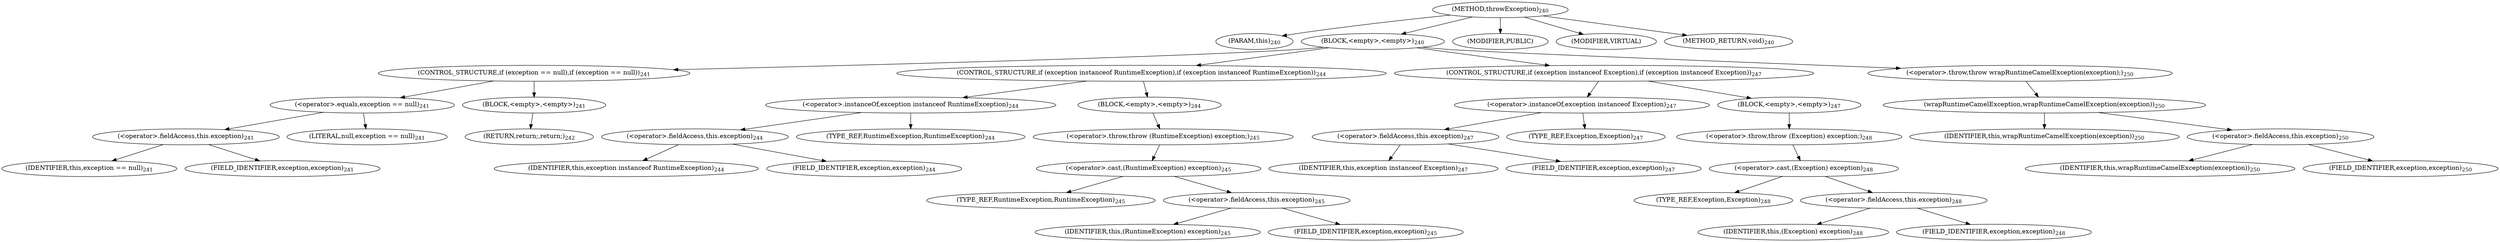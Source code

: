 digraph "throwException" {  
"701" [label = <(METHOD,throwException)<SUB>240</SUB>> ]
"63" [label = <(PARAM,this)<SUB>240</SUB>> ]
"702" [label = <(BLOCK,&lt;empty&gt;,&lt;empty&gt;)<SUB>240</SUB>> ]
"703" [label = <(CONTROL_STRUCTURE,if (exception == null),if (exception == null))<SUB>241</SUB>> ]
"704" [label = <(&lt;operator&gt;.equals,exception == null)<SUB>241</SUB>> ]
"705" [label = <(&lt;operator&gt;.fieldAccess,this.exception)<SUB>241</SUB>> ]
"706" [label = <(IDENTIFIER,this,exception == null)<SUB>241</SUB>> ]
"707" [label = <(FIELD_IDENTIFIER,exception,exception)<SUB>241</SUB>> ]
"708" [label = <(LITERAL,null,exception == null)<SUB>241</SUB>> ]
"709" [label = <(BLOCK,&lt;empty&gt;,&lt;empty&gt;)<SUB>241</SUB>> ]
"710" [label = <(RETURN,return;,return;)<SUB>242</SUB>> ]
"711" [label = <(CONTROL_STRUCTURE,if (exception instanceof RuntimeException),if (exception instanceof RuntimeException))<SUB>244</SUB>> ]
"712" [label = <(&lt;operator&gt;.instanceOf,exception instanceof RuntimeException)<SUB>244</SUB>> ]
"713" [label = <(&lt;operator&gt;.fieldAccess,this.exception)<SUB>244</SUB>> ]
"714" [label = <(IDENTIFIER,this,exception instanceof RuntimeException)<SUB>244</SUB>> ]
"715" [label = <(FIELD_IDENTIFIER,exception,exception)<SUB>244</SUB>> ]
"716" [label = <(TYPE_REF,RuntimeException,RuntimeException)<SUB>244</SUB>> ]
"717" [label = <(BLOCK,&lt;empty&gt;,&lt;empty&gt;)<SUB>244</SUB>> ]
"718" [label = <(&lt;operator&gt;.throw,throw (RuntimeException) exception;)<SUB>245</SUB>> ]
"719" [label = <(&lt;operator&gt;.cast,(RuntimeException) exception)<SUB>245</SUB>> ]
"720" [label = <(TYPE_REF,RuntimeException,RuntimeException)<SUB>245</SUB>> ]
"721" [label = <(&lt;operator&gt;.fieldAccess,this.exception)<SUB>245</SUB>> ]
"722" [label = <(IDENTIFIER,this,(RuntimeException) exception)<SUB>245</SUB>> ]
"723" [label = <(FIELD_IDENTIFIER,exception,exception)<SUB>245</SUB>> ]
"724" [label = <(CONTROL_STRUCTURE,if (exception instanceof Exception),if (exception instanceof Exception))<SUB>247</SUB>> ]
"725" [label = <(&lt;operator&gt;.instanceOf,exception instanceof Exception)<SUB>247</SUB>> ]
"726" [label = <(&lt;operator&gt;.fieldAccess,this.exception)<SUB>247</SUB>> ]
"727" [label = <(IDENTIFIER,this,exception instanceof Exception)<SUB>247</SUB>> ]
"728" [label = <(FIELD_IDENTIFIER,exception,exception)<SUB>247</SUB>> ]
"729" [label = <(TYPE_REF,Exception,Exception)<SUB>247</SUB>> ]
"730" [label = <(BLOCK,&lt;empty&gt;,&lt;empty&gt;)<SUB>247</SUB>> ]
"731" [label = <(&lt;operator&gt;.throw,throw (Exception) exception;)<SUB>248</SUB>> ]
"732" [label = <(&lt;operator&gt;.cast,(Exception) exception)<SUB>248</SUB>> ]
"733" [label = <(TYPE_REF,Exception,Exception)<SUB>248</SUB>> ]
"734" [label = <(&lt;operator&gt;.fieldAccess,this.exception)<SUB>248</SUB>> ]
"735" [label = <(IDENTIFIER,this,(Exception) exception)<SUB>248</SUB>> ]
"736" [label = <(FIELD_IDENTIFIER,exception,exception)<SUB>248</SUB>> ]
"737" [label = <(&lt;operator&gt;.throw,throw wrapRuntimeCamelException(exception);)<SUB>250</SUB>> ]
"738" [label = <(wrapRuntimeCamelException,wrapRuntimeCamelException(exception))<SUB>250</SUB>> ]
"62" [label = <(IDENTIFIER,this,wrapRuntimeCamelException(exception))<SUB>250</SUB>> ]
"739" [label = <(&lt;operator&gt;.fieldAccess,this.exception)<SUB>250</SUB>> ]
"740" [label = <(IDENTIFIER,this,wrapRuntimeCamelException(exception))<SUB>250</SUB>> ]
"741" [label = <(FIELD_IDENTIFIER,exception,exception)<SUB>250</SUB>> ]
"742" [label = <(MODIFIER,PUBLIC)> ]
"743" [label = <(MODIFIER,VIRTUAL)> ]
"744" [label = <(METHOD_RETURN,void)<SUB>240</SUB>> ]
  "701" -> "63" 
  "701" -> "702" 
  "701" -> "742" 
  "701" -> "743" 
  "701" -> "744" 
  "702" -> "703" 
  "702" -> "711" 
  "702" -> "724" 
  "702" -> "737" 
  "703" -> "704" 
  "703" -> "709" 
  "704" -> "705" 
  "704" -> "708" 
  "705" -> "706" 
  "705" -> "707" 
  "709" -> "710" 
  "711" -> "712" 
  "711" -> "717" 
  "712" -> "713" 
  "712" -> "716" 
  "713" -> "714" 
  "713" -> "715" 
  "717" -> "718" 
  "718" -> "719" 
  "719" -> "720" 
  "719" -> "721" 
  "721" -> "722" 
  "721" -> "723" 
  "724" -> "725" 
  "724" -> "730" 
  "725" -> "726" 
  "725" -> "729" 
  "726" -> "727" 
  "726" -> "728" 
  "730" -> "731" 
  "731" -> "732" 
  "732" -> "733" 
  "732" -> "734" 
  "734" -> "735" 
  "734" -> "736" 
  "737" -> "738" 
  "738" -> "62" 
  "738" -> "739" 
  "739" -> "740" 
  "739" -> "741" 
}
